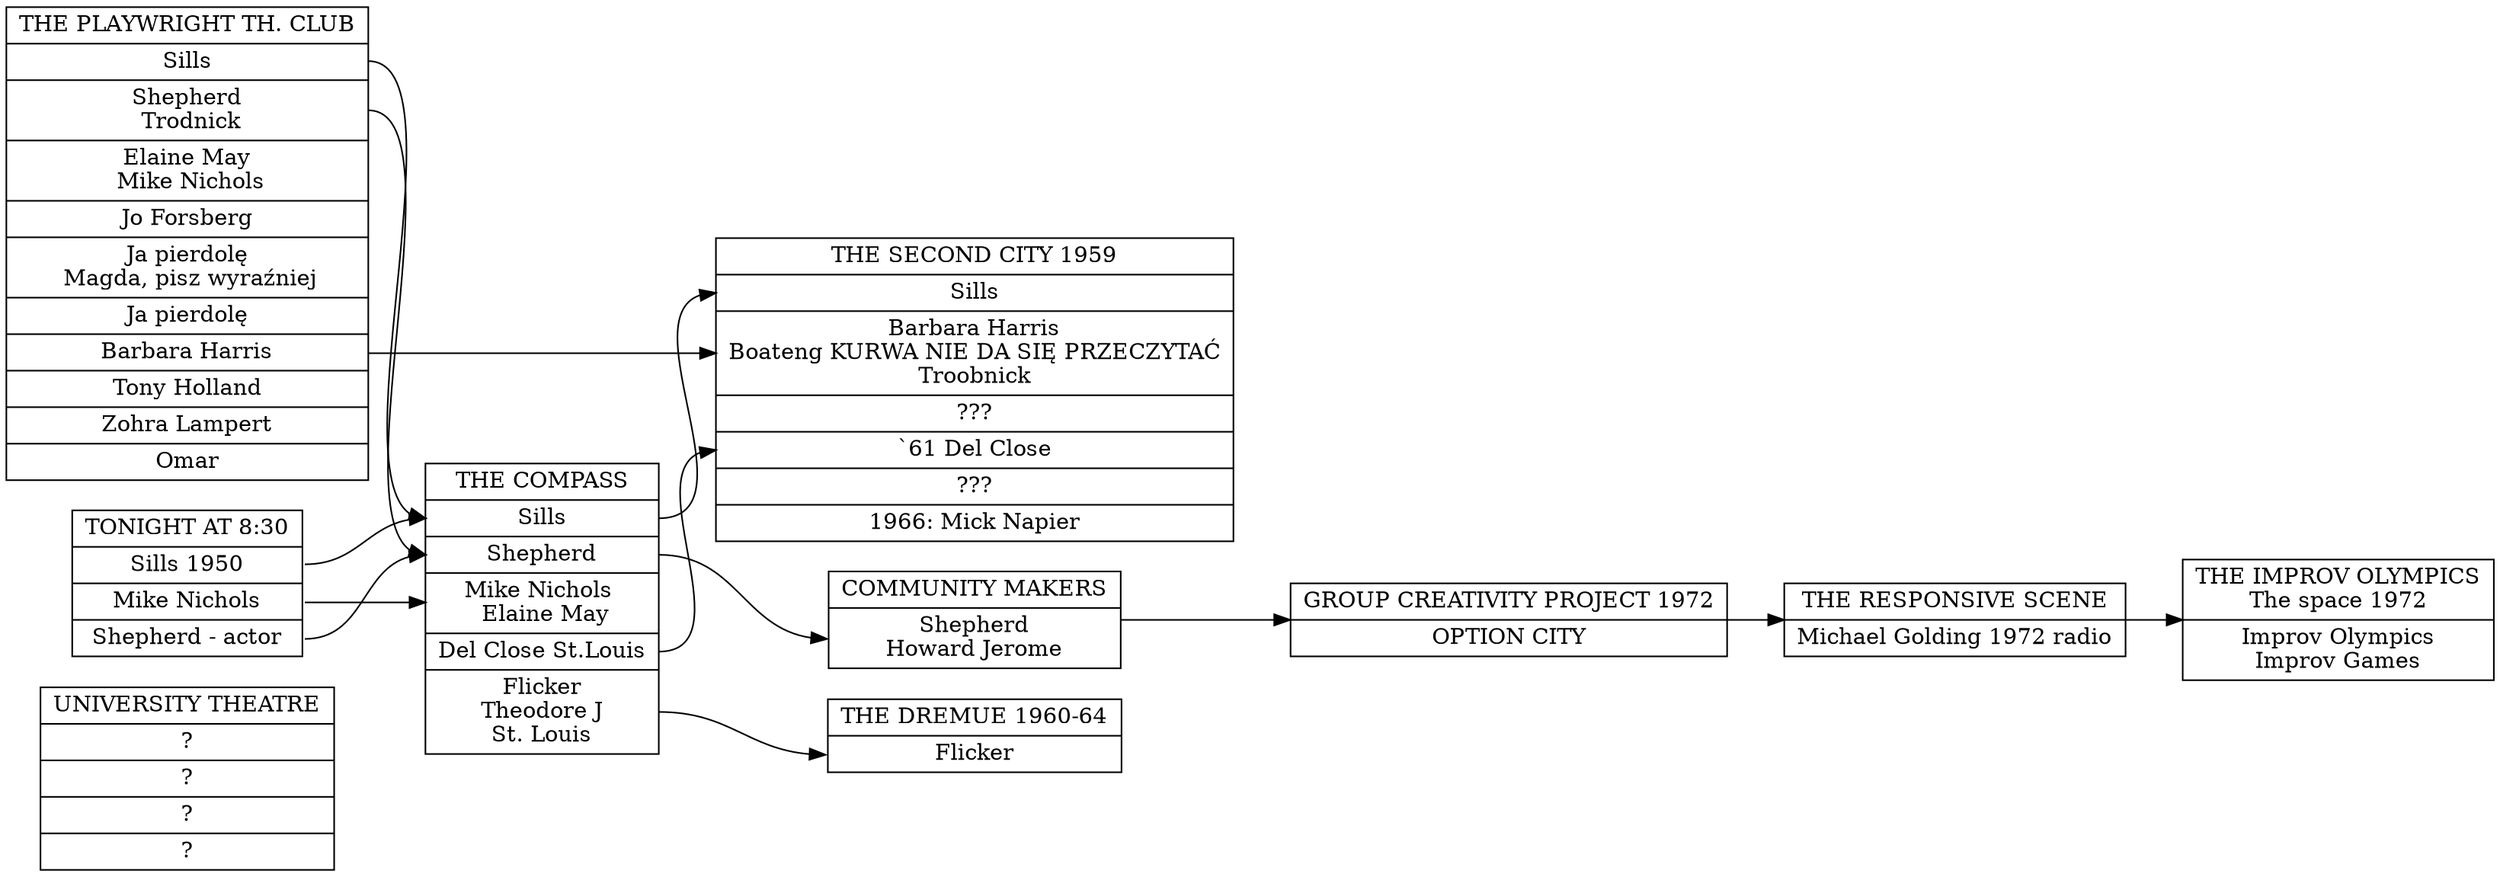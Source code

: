digraph improv {
node[shape=record];

struct1[label="
<f0>UNIVERSITY THEATRE|
<f1>?|
<f2>?|
<f3>?|
<f4>?
"];

struct2[label="
<f0>TONIGHT AT 8:30|
<f1>Sills 1950|
<f2>Mike Nichols|
<f3>Shepherd - actor
"];

struct3[
label="
<f0>THE PLAYWRIGHT TH. CLUB|
<f1>Sills|
<f2>Shepherd\n Trodnick|
<f3>Elaine May\n Mike Nichols|
<f4>Jo Forsberg|
<f5>Ja pierdolę\n Magda, pisz wyraźniej|
<f6>Ja pierdolę|
<f7>Barbara Harris|
<f8>Tony Holland|
<f9>Zohra Lampert|
<f10>Omar
"];

struct4[
label="
<f0>THE COMPASS|
<f1>Sills|
<f2>Shepherd|
<f3>Mike Nichols \n  Elaine May|
<f4>Del Close St.Louis|
<f5>Flicker\n
Theodore J\n
St. Louis
"];

struct5[
label="
<f0>THE SECOND CITY 1959|
<f1>Sills|
<f2>Barbara Harris\n
Boateng KURWA NIE DA SIĘ PRZECZYTAĆ\n
Troobnick|
<f3> ???|
<f4> `61 Del Close|
<f5> ???|
<f6> 1966: Mick Napier
"];

struct6[
label="
<f0>THE DREMUE 1960-64|
<f1>Flicker
"];

struct7[
label="
<f0>COMMUNITY MAKERS|
<f1>Shepherd\n
Howard Jerome
"];

struct8[
shape=record
rankdir=TB
label="<f0>GROUP CREATIVITY PROJECT 1972|<f1>OPTION CITY"
];

struct9[
label="
<f0>THE RESPONSIVE SCENE|
<f1>Michael Golding 1972 radio
"
];

struct10[
label="
<f0>THE IMPROV OLYMPICS\n
The space 1972|
<f1>Improv Olympics\n
Improv Games
"
];

struct2:f1->struct4:f1;
struct2:f2->struct4:f3;
struct2:f3->struct4:f2;
struct3:f2->struct4:f2;
struct3:f1->struct4:f1;

struct4:f1->struct5:f1;
struct3:f7->struct5:f2;
struct4:f4->struct5:f4;

struct4:f5->struct6:f1;

struct4:f2->struct7:f1;
struct7->struct8->struct9->struct10;

rankdir=LR;
}

